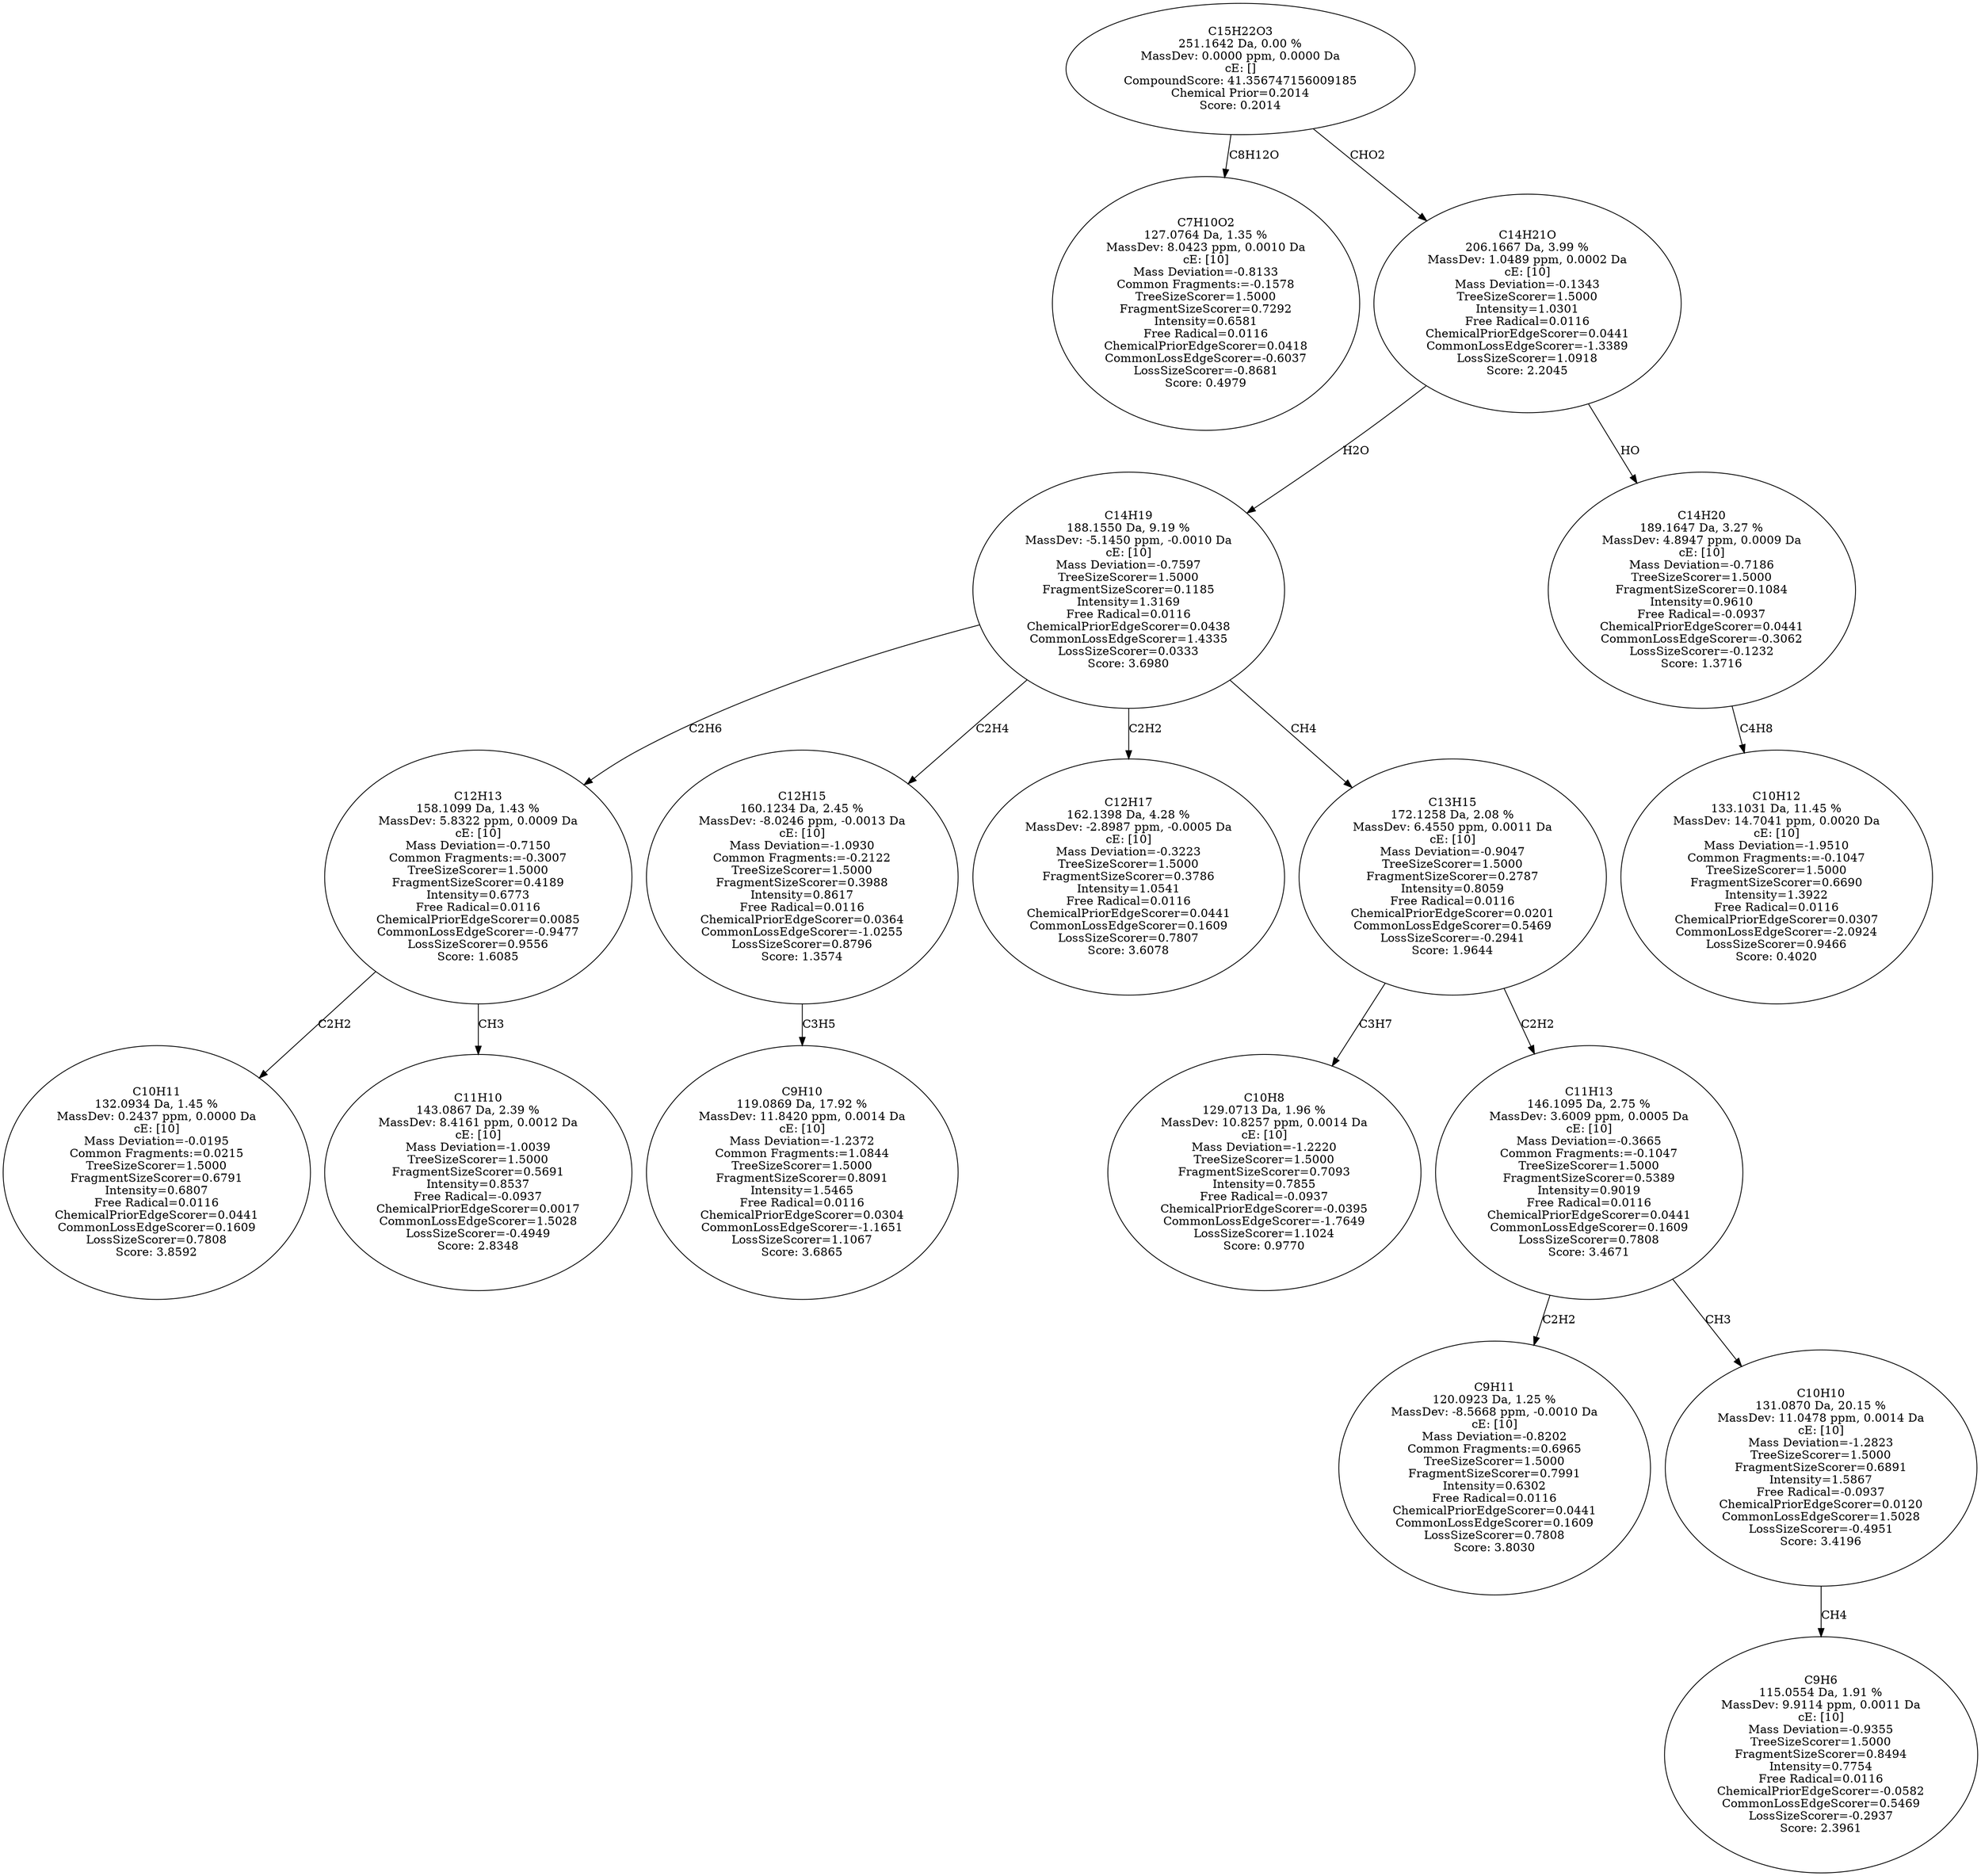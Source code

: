 strict digraph {
v1 [label="C7H10O2\n127.0764 Da, 1.35 %\nMassDev: 8.0423 ppm, 0.0010 Da\ncE: [10]\nMass Deviation=-0.8133\nCommon Fragments:=-0.1578\nTreeSizeScorer=1.5000\nFragmentSizeScorer=0.7292\nIntensity=0.6581\nFree Radical=0.0116\nChemicalPriorEdgeScorer=0.0418\nCommonLossEdgeScorer=-0.6037\nLossSizeScorer=-0.8681\nScore: 0.4979"];
v2 [label="C10H11\n132.0934 Da, 1.45 %\nMassDev: 0.2437 ppm, 0.0000 Da\ncE: [10]\nMass Deviation=-0.0195\nCommon Fragments:=0.0215\nTreeSizeScorer=1.5000\nFragmentSizeScorer=0.6791\nIntensity=0.6807\nFree Radical=0.0116\nChemicalPriorEdgeScorer=0.0441\nCommonLossEdgeScorer=0.1609\nLossSizeScorer=0.7808\nScore: 3.8592"];
v3 [label="C11H10\n143.0867 Da, 2.39 %\nMassDev: 8.4161 ppm, 0.0012 Da\ncE: [10]\nMass Deviation=-1.0039\nTreeSizeScorer=1.5000\nFragmentSizeScorer=0.5691\nIntensity=0.8537\nFree Radical=-0.0937\nChemicalPriorEdgeScorer=0.0017\nCommonLossEdgeScorer=1.5028\nLossSizeScorer=-0.4949\nScore: 2.8348"];
v4 [label="C12H13\n158.1099 Da, 1.43 %\nMassDev: 5.8322 ppm, 0.0009 Da\ncE: [10]\nMass Deviation=-0.7150\nCommon Fragments:=-0.3007\nTreeSizeScorer=1.5000\nFragmentSizeScorer=0.4189\nIntensity=0.6773\nFree Radical=0.0116\nChemicalPriorEdgeScorer=0.0085\nCommonLossEdgeScorer=-0.9477\nLossSizeScorer=0.9556\nScore: 1.6085"];
v5 [label="C9H10\n119.0869 Da, 17.92 %\nMassDev: 11.8420 ppm, 0.0014 Da\ncE: [10]\nMass Deviation=-1.2372\nCommon Fragments:=1.0844\nTreeSizeScorer=1.5000\nFragmentSizeScorer=0.8091\nIntensity=1.5465\nFree Radical=0.0116\nChemicalPriorEdgeScorer=0.0304\nCommonLossEdgeScorer=-1.1651\nLossSizeScorer=1.1067\nScore: 3.6865"];
v6 [label="C12H15\n160.1234 Da, 2.45 %\nMassDev: -8.0246 ppm, -0.0013 Da\ncE: [10]\nMass Deviation=-1.0930\nCommon Fragments:=-0.2122\nTreeSizeScorer=1.5000\nFragmentSizeScorer=0.3988\nIntensity=0.8617\nFree Radical=0.0116\nChemicalPriorEdgeScorer=0.0364\nCommonLossEdgeScorer=-1.0255\nLossSizeScorer=0.8796\nScore: 1.3574"];
v7 [label="C12H17\n162.1398 Da, 4.28 %\nMassDev: -2.8987 ppm, -0.0005 Da\ncE: [10]\nMass Deviation=-0.3223\nTreeSizeScorer=1.5000\nFragmentSizeScorer=0.3786\nIntensity=1.0541\nFree Radical=0.0116\nChemicalPriorEdgeScorer=0.0441\nCommonLossEdgeScorer=0.1609\nLossSizeScorer=0.7807\nScore: 3.6078"];
v8 [label="C10H8\n129.0713 Da, 1.96 %\nMassDev: 10.8257 ppm, 0.0014 Da\ncE: [10]\nMass Deviation=-1.2220\nTreeSizeScorer=1.5000\nFragmentSizeScorer=0.7093\nIntensity=0.7855\nFree Radical=-0.0937\nChemicalPriorEdgeScorer=-0.0395\nCommonLossEdgeScorer=-1.7649\nLossSizeScorer=1.1024\nScore: 0.9770"];
v9 [label="C9H11\n120.0923 Da, 1.25 %\nMassDev: -8.5668 ppm, -0.0010 Da\ncE: [10]\nMass Deviation=-0.8202\nCommon Fragments:=0.6965\nTreeSizeScorer=1.5000\nFragmentSizeScorer=0.7991\nIntensity=0.6302\nFree Radical=0.0116\nChemicalPriorEdgeScorer=0.0441\nCommonLossEdgeScorer=0.1609\nLossSizeScorer=0.7808\nScore: 3.8030"];
v10 [label="C9H6\n115.0554 Da, 1.91 %\nMassDev: 9.9114 ppm, 0.0011 Da\ncE: [10]\nMass Deviation=-0.9355\nTreeSizeScorer=1.5000\nFragmentSizeScorer=0.8494\nIntensity=0.7754\nFree Radical=0.0116\nChemicalPriorEdgeScorer=-0.0582\nCommonLossEdgeScorer=0.5469\nLossSizeScorer=-0.2937\nScore: 2.3961"];
v11 [label="C10H10\n131.0870 Da, 20.15 %\nMassDev: 11.0478 ppm, 0.0014 Da\ncE: [10]\nMass Deviation=-1.2823\nTreeSizeScorer=1.5000\nFragmentSizeScorer=0.6891\nIntensity=1.5867\nFree Radical=-0.0937\nChemicalPriorEdgeScorer=0.0120\nCommonLossEdgeScorer=1.5028\nLossSizeScorer=-0.4951\nScore: 3.4196"];
v12 [label="C11H13\n146.1095 Da, 2.75 %\nMassDev: 3.6009 ppm, 0.0005 Da\ncE: [10]\nMass Deviation=-0.3665\nCommon Fragments:=-0.1047\nTreeSizeScorer=1.5000\nFragmentSizeScorer=0.5389\nIntensity=0.9019\nFree Radical=0.0116\nChemicalPriorEdgeScorer=0.0441\nCommonLossEdgeScorer=0.1609\nLossSizeScorer=0.7808\nScore: 3.4671"];
v13 [label="C13H15\n172.1258 Da, 2.08 %\nMassDev: 6.4550 ppm, 0.0011 Da\ncE: [10]\nMass Deviation=-0.9047\nTreeSizeScorer=1.5000\nFragmentSizeScorer=0.2787\nIntensity=0.8059\nFree Radical=0.0116\nChemicalPriorEdgeScorer=0.0201\nCommonLossEdgeScorer=0.5469\nLossSizeScorer=-0.2941\nScore: 1.9644"];
v14 [label="C14H19\n188.1550 Da, 9.19 %\nMassDev: -5.1450 ppm, -0.0010 Da\ncE: [10]\nMass Deviation=-0.7597\nTreeSizeScorer=1.5000\nFragmentSizeScorer=0.1185\nIntensity=1.3169\nFree Radical=0.0116\nChemicalPriorEdgeScorer=0.0438\nCommonLossEdgeScorer=1.4335\nLossSizeScorer=0.0333\nScore: 3.6980"];
v15 [label="C10H12\n133.1031 Da, 11.45 %\nMassDev: 14.7041 ppm, 0.0020 Da\ncE: [10]\nMass Deviation=-1.9510\nCommon Fragments:=-0.1047\nTreeSizeScorer=1.5000\nFragmentSizeScorer=0.6690\nIntensity=1.3922\nFree Radical=0.0116\nChemicalPriorEdgeScorer=0.0307\nCommonLossEdgeScorer=-2.0924\nLossSizeScorer=0.9466\nScore: 0.4020"];
v16 [label="C14H20\n189.1647 Da, 3.27 %\nMassDev: 4.8947 ppm, 0.0009 Da\ncE: [10]\nMass Deviation=-0.7186\nTreeSizeScorer=1.5000\nFragmentSizeScorer=0.1084\nIntensity=0.9610\nFree Radical=-0.0937\nChemicalPriorEdgeScorer=0.0441\nCommonLossEdgeScorer=-0.3062\nLossSizeScorer=-0.1232\nScore: 1.3716"];
v17 [label="C14H21O\n206.1667 Da, 3.99 %\nMassDev: 1.0489 ppm, 0.0002 Da\ncE: [10]\nMass Deviation=-0.1343\nTreeSizeScorer=1.5000\nIntensity=1.0301\nFree Radical=0.0116\nChemicalPriorEdgeScorer=0.0441\nCommonLossEdgeScorer=-1.3389\nLossSizeScorer=1.0918\nScore: 2.2045"];
v18 [label="C15H22O3\n251.1642 Da, 0.00 %\nMassDev: 0.0000 ppm, 0.0000 Da\ncE: []\nCompoundScore: 41.356747156009185\nChemical Prior=0.2014\nScore: 0.2014"];
v18 -> v1 [label="C8H12O"];
v4 -> v2 [label="C2H2"];
v4 -> v3 [label="CH3"];
v14 -> v4 [label="C2H6"];
v6 -> v5 [label="C3H5"];
v14 -> v6 [label="C2H4"];
v14 -> v7 [label="C2H2"];
v13 -> v8 [label="C3H7"];
v12 -> v9 [label="C2H2"];
v11 -> v10 [label="CH4"];
v12 -> v11 [label="CH3"];
v13 -> v12 [label="C2H2"];
v14 -> v13 [label="CH4"];
v17 -> v14 [label="H2O"];
v16 -> v15 [label="C4H8"];
v17 -> v16 [label="HO"];
v18 -> v17 [label="CHO2"];
}